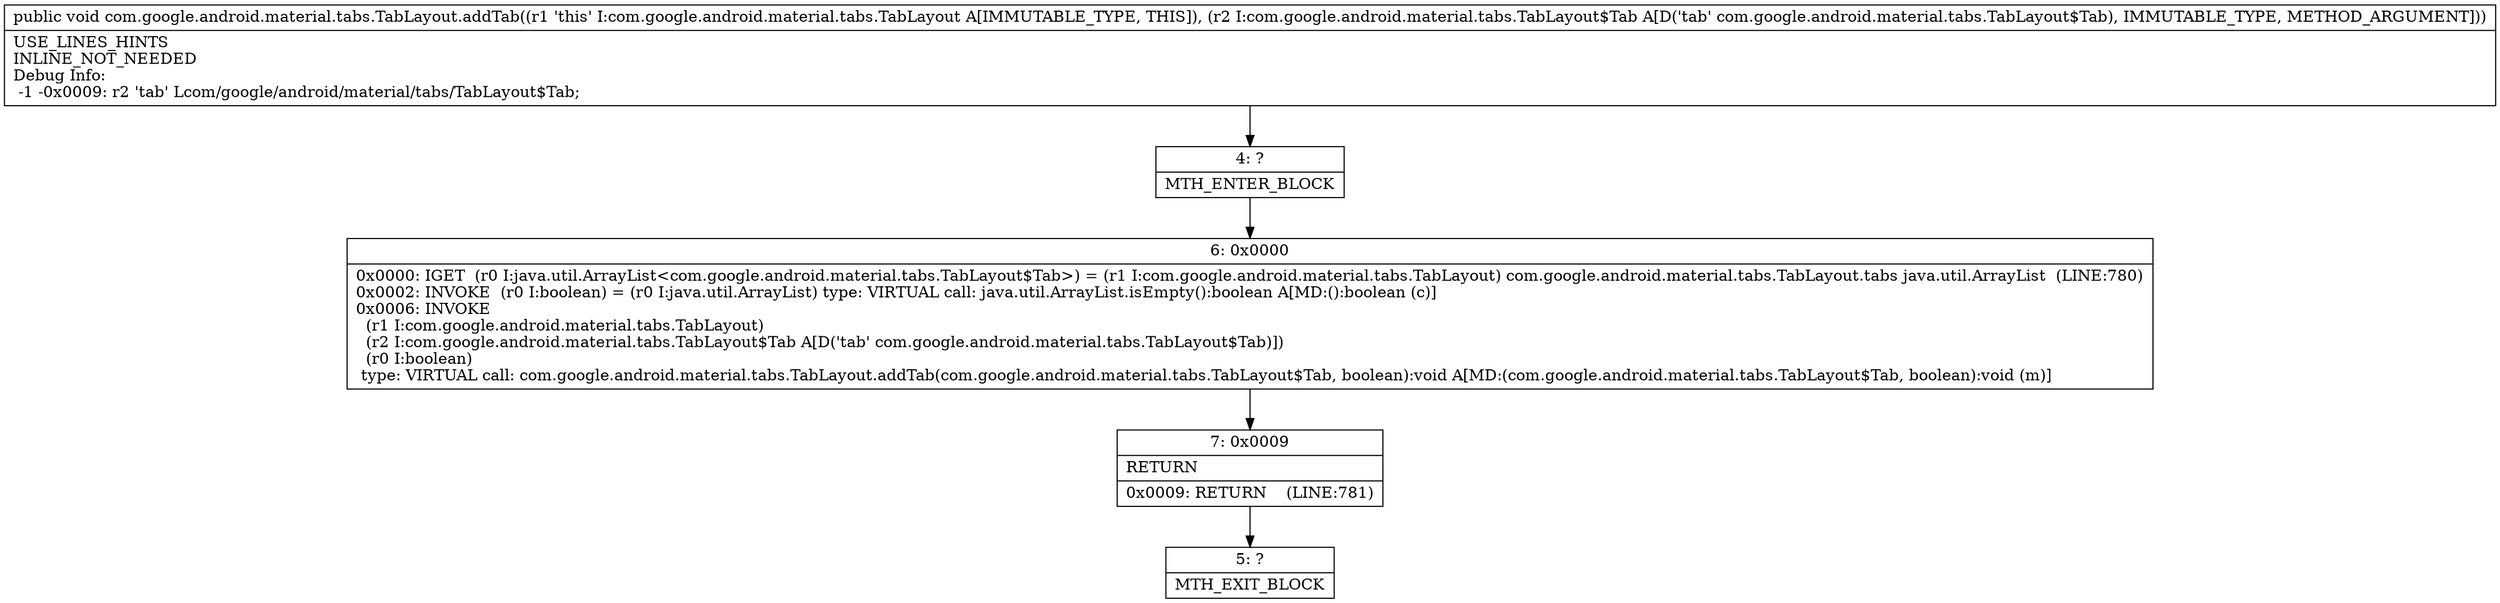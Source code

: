 digraph "CFG forcom.google.android.material.tabs.TabLayout.addTab(Lcom\/google\/android\/material\/tabs\/TabLayout$Tab;)V" {
Node_4 [shape=record,label="{4\:\ ?|MTH_ENTER_BLOCK\l}"];
Node_6 [shape=record,label="{6\:\ 0x0000|0x0000: IGET  (r0 I:java.util.ArrayList\<com.google.android.material.tabs.TabLayout$Tab\>) = (r1 I:com.google.android.material.tabs.TabLayout) com.google.android.material.tabs.TabLayout.tabs java.util.ArrayList  (LINE:780)\l0x0002: INVOKE  (r0 I:boolean) = (r0 I:java.util.ArrayList) type: VIRTUAL call: java.util.ArrayList.isEmpty():boolean A[MD:():boolean (c)]\l0x0006: INVOKE  \l  (r1 I:com.google.android.material.tabs.TabLayout)\l  (r2 I:com.google.android.material.tabs.TabLayout$Tab A[D('tab' com.google.android.material.tabs.TabLayout$Tab)])\l  (r0 I:boolean)\l type: VIRTUAL call: com.google.android.material.tabs.TabLayout.addTab(com.google.android.material.tabs.TabLayout$Tab, boolean):void A[MD:(com.google.android.material.tabs.TabLayout$Tab, boolean):void (m)]\l}"];
Node_7 [shape=record,label="{7\:\ 0x0009|RETURN\l|0x0009: RETURN    (LINE:781)\l}"];
Node_5 [shape=record,label="{5\:\ ?|MTH_EXIT_BLOCK\l}"];
MethodNode[shape=record,label="{public void com.google.android.material.tabs.TabLayout.addTab((r1 'this' I:com.google.android.material.tabs.TabLayout A[IMMUTABLE_TYPE, THIS]), (r2 I:com.google.android.material.tabs.TabLayout$Tab A[D('tab' com.google.android.material.tabs.TabLayout$Tab), IMMUTABLE_TYPE, METHOD_ARGUMENT]))  | USE_LINES_HINTS\lINLINE_NOT_NEEDED\lDebug Info:\l  \-1 \-0x0009: r2 'tab' Lcom\/google\/android\/material\/tabs\/TabLayout$Tab;\l}"];
MethodNode -> Node_4;Node_4 -> Node_6;
Node_6 -> Node_7;
Node_7 -> Node_5;
}

